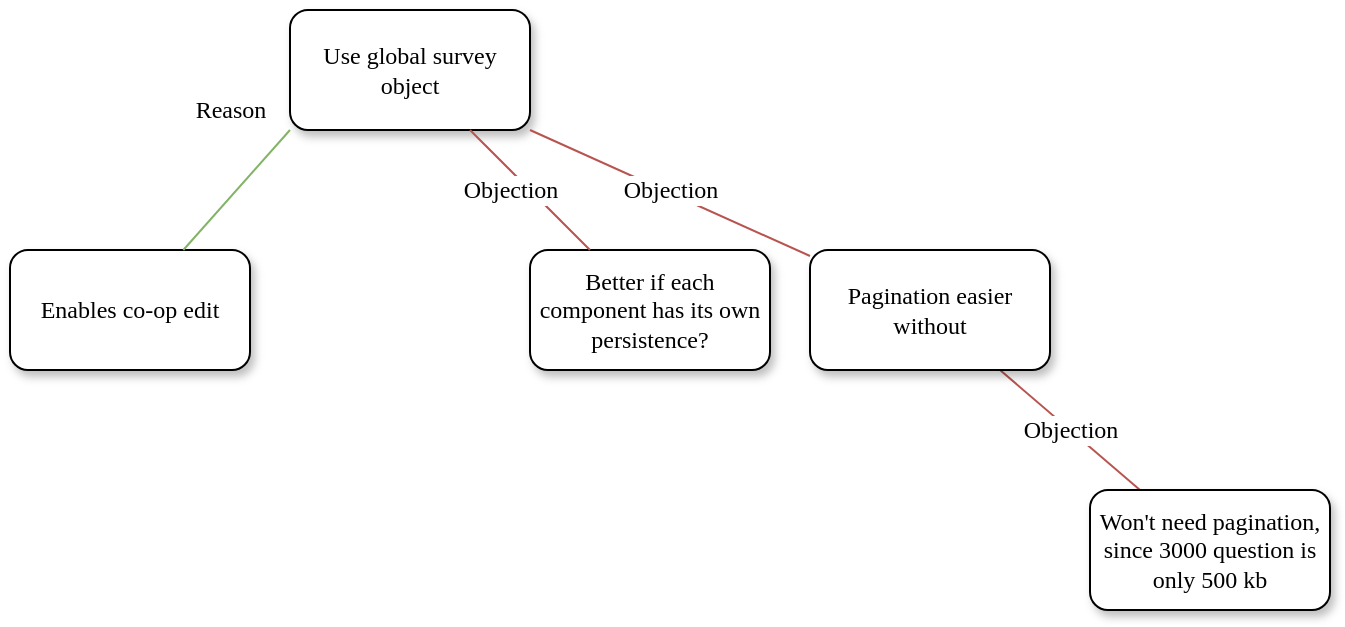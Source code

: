 <mxfile version="20.2.6" type="github">
  <diagram name="Page-1" id="10a91c8b-09ff-31b1-d368-03940ed4cc9e">
    <mxGraphModel dx="919" dy="761" grid="1" gridSize="10" guides="1" tooltips="1" connect="1" arrows="1" fold="1" page="1" pageScale="1" pageWidth="1100" pageHeight="850" background="none" math="0" shadow="0">
      <root>
        <mxCell id="0" />
        <mxCell id="1" parent="0" />
        <mxCell id="62893188c0fa7362-1" value="Use global survey object" style="whiteSpace=wrap;html=1;rounded=1;shadow=1;labelBackgroundColor=none;strokeWidth=1;fontFamily=Verdana;fontSize=12;align=center;" parent="1" vertex="1">
          <mxGeometry x="610" y="50" width="120" height="60" as="geometry" />
        </mxCell>
        <mxCell id="ilNP-EHQufTqVbx1UCEy-7" value="Objection" style="orthogonalLoop=1;jettySize=auto;html=1;shadow=0;exitX=1;exitY=1;exitDx=0;exitDy=0;endArrow=none;endFill=0;rounded=0;fillColor=#f8cecc;strokeColor=#b85450;fontFamily=Verdana;fontSize=12;" parent="1" source="62893188c0fa7362-1" target="ilNP-EHQufTqVbx1UCEy-6" edge="1">
          <mxGeometry x="-0.008" y="1" relative="1" as="geometry">
            <mxPoint as="offset" />
          </mxGeometry>
        </mxCell>
        <mxCell id="62893188c0fa7362-2" value="Enables co-op edit" style="whiteSpace=wrap;html=1;rounded=1;shadow=1;labelBackgroundColor=none;strokeWidth=1;fontFamily=Verdana;fontSize=12;align=center;" parent="1" vertex="1">
          <mxGeometry x="470" y="170" width="120" height="60" as="geometry" />
        </mxCell>
        <mxCell id="62893188c0fa7362-3" value="Better if each component has its own persistence?" style="whiteSpace=wrap;html=1;rounded=1;shadow=1;labelBackgroundColor=none;strokeWidth=1;fontFamily=Verdana;fontSize=12;align=center;" parent="1" vertex="1">
          <mxGeometry x="730" y="170" width="120" height="60" as="geometry" />
        </mxCell>
        <mxCell id="62893188c0fa7362-4" value="Objection" style="rounded=0;html=1;labelBackgroundColor=default;startArrow=none;startFill=0;startSize=5;endArrow=none;endFill=0;endSize=5;jettySize=auto;orthogonalLoop=1;strokeWidth=1;fontFamily=Verdana;fontSize=12;fillColor=#f8cecc;strokeColor=#b85450;fontColor=default;" parent="1" source="62893188c0fa7362-1" target="62893188c0fa7362-3" edge="1">
          <mxGeometry x="-0.167" y="-7" relative="1" as="geometry">
            <mxPoint as="offset" />
          </mxGeometry>
        </mxCell>
        <mxCell id="62893188c0fa7362-5" value="&lt;div&gt;Reason&lt;/div&gt;" style="rounded=0;html=1;labelBackgroundColor=none;startArrow=none;startFill=0;startSize=5;endArrow=none;endFill=0;endSize=5;jettySize=auto;orthogonalLoop=1;strokeWidth=1;fontFamily=Verdana;fontSize=12;exitX=0;exitY=1;exitDx=0;exitDy=0;fillColor=#d5e8d4;strokeColor=#82b366;" parent="1" source="62893188c0fa7362-1" target="62893188c0fa7362-2" edge="1">
          <mxGeometry x="-0.69" y="-29" relative="1" as="geometry">
            <mxPoint as="offset" />
          </mxGeometry>
        </mxCell>
        <mxCell id="q3-LoGvM8khBbAgoycWg-5" value="&lt;div style=&quot;font-size: 12px;&quot;&gt;Objection&lt;/div&gt;" style="rounded=0;orthogonalLoop=1;jettySize=auto;html=1;endArrow=none;endFill=0;fillColor=#f8cecc;strokeColor=#b85450;fontFamily=Verdana;fontSize=12;" edge="1" parent="1" source="ilNP-EHQufTqVbx1UCEy-6" target="q3-LoGvM8khBbAgoycWg-4">
          <mxGeometry relative="1" as="geometry" />
        </mxCell>
        <mxCell id="ilNP-EHQufTqVbx1UCEy-6" value="Pagination easier without" style="whiteSpace=wrap;html=1;rounded=1;shadow=1;labelBackgroundColor=none;strokeWidth=1;fontFamily=Verdana;fontSize=12;align=center;" parent="1" vertex="1">
          <mxGeometry x="870" y="170" width="120" height="60" as="geometry" />
        </mxCell>
        <mxCell id="q3-LoGvM8khBbAgoycWg-4" value="Won&#39;t need pagination, since 3000 question is only 500 kb" style="whiteSpace=wrap;html=1;rounded=1;shadow=1;labelBackgroundColor=none;strokeWidth=1;fontFamily=Verdana;fontSize=12;align=center;" vertex="1" parent="1">
          <mxGeometry x="1010" y="290" width="120" height="60" as="geometry" />
        </mxCell>
      </root>
    </mxGraphModel>
  </diagram>
</mxfile>

